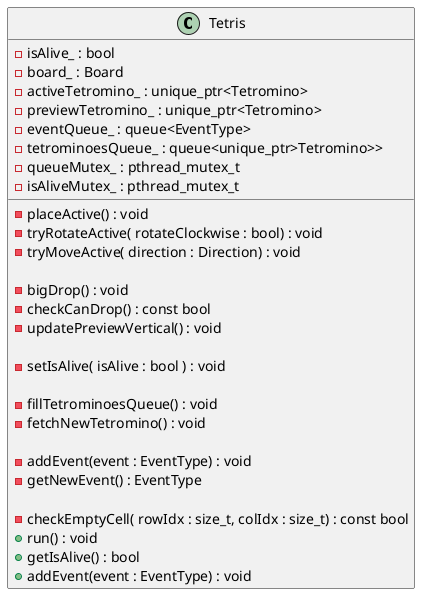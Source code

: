 @startuml (id=Tetris)

class Tetris {
    - isAlive_ : bool
    - board_ : Board
    - activeTetromino_ : unique_ptr<Tetromino>
    - previewTetromino_ : unique_ptr<Tetromino>
    - eventQueue_ : queue<EventType> 
    - tetrominoesQueue_ : queue<unique_ptr>Tetromino>> 
    - queueMutex_ : pthread_mutex_t
    - isAliveMutex_ : pthread_mutex_t

    - placeActive() : void 
    - tryRotateActive( rotateClockwise : bool) : void
    - tryMoveActive( direction : Direction) : void 

    - bigDrop() : void
    - checkCanDrop() : const bool 
    - updatePreviewVertical() : void

    - setIsAlive( isAlive : bool ) : void

    - fillTetrominoesQueue() : void
    - fetchNewTetromino() : void

    - addEvent(event : EventType) : void 
    - getNewEvent() : EventType
    
    - checkEmptyCell( rowIdx : size_t, colIdx : size_t) : const bool


    + run() : void
    + getIsAlive() : bool 
    + addEvent(event : EventType) : void
}
@enduml